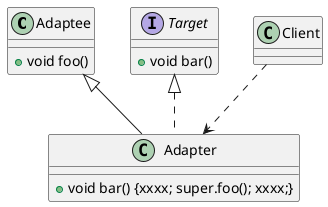 @startuml

class Adaptee {
    + void foo()
}
interface Target {
    + void bar()
}
class Adapter extends Adaptee implements Target {
    + void bar() {xxxx; super.foo(); xxxx;}
}
class Client

Client ..> Adapter

@enduml